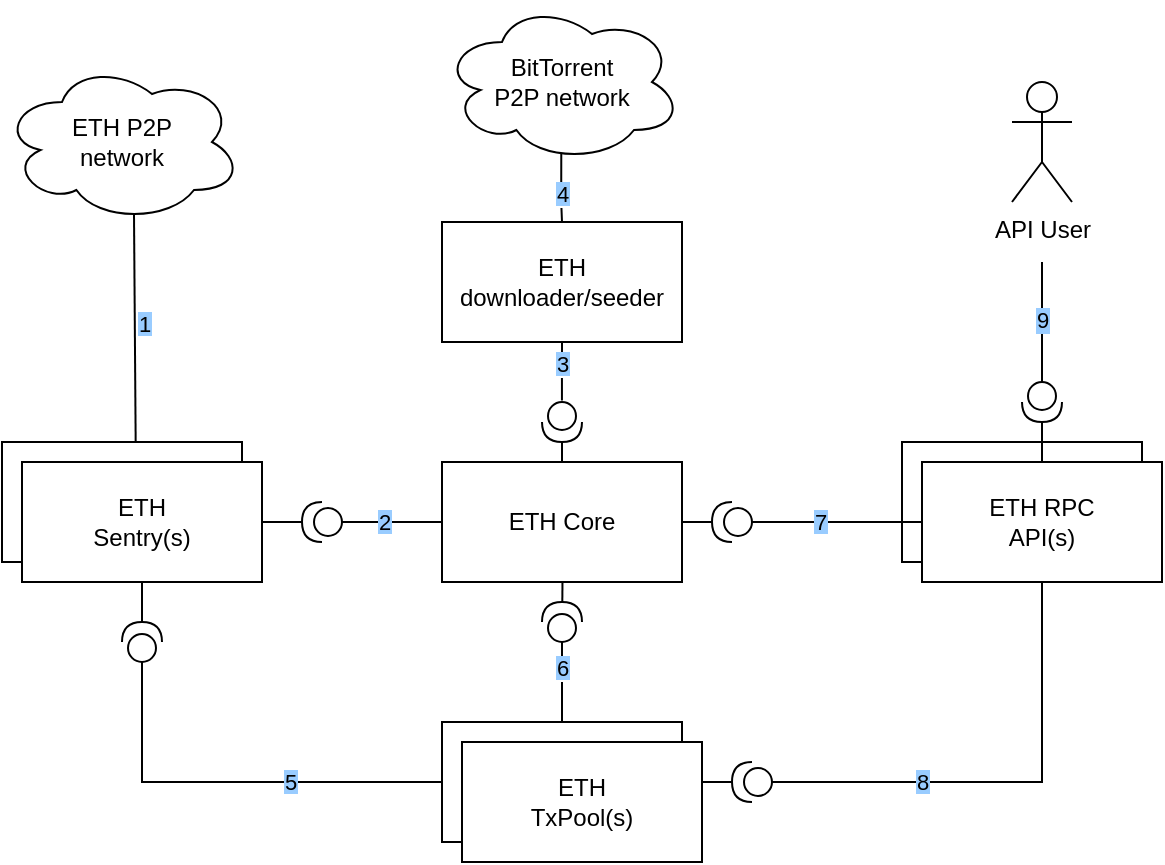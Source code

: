 <mxfile version="15.8.6" type="device"><diagram id="zm_VVzYJtKZjjq5UH-PG" name="Page-1"><mxGraphModel dx="812" dy="479" grid="1" gridSize="10" guides="1" tooltips="1" connect="1" arrows="1" fold="1" page="1" pageScale="1" pageWidth="850" pageHeight="1100" math="0" shadow="0"><root><mxCell id="0"/><mxCell id="1" parent="0"/><mxCell id="4XjkO_b8wDli4vhLmAnY-1" value="&lt;div&gt;ETH P2P &lt;br&gt;&lt;/div&gt;&lt;div&gt;network&lt;/div&gt;" style="ellipse;shape=cloud;whiteSpace=wrap;html=1;" parent="1" vertex="1"><mxGeometry x="50" y="90" width="120" height="80" as="geometry"/></mxCell><mxCell id="4XjkO_b8wDli4vhLmAnY-3" value="" style="rounded=0;whiteSpace=wrap;html=1;" parent="1" vertex="1"><mxGeometry x="50" y="280" width="120" height="60" as="geometry"/></mxCell><mxCell id="4XjkO_b8wDli4vhLmAnY-4" value="&lt;div&gt;ETH&lt;/div&gt;&lt;div&gt;Sentry(s)&lt;br&gt;&lt;/div&gt;" style="rounded=0;whiteSpace=wrap;html=1;" parent="1" vertex="1"><mxGeometry x="60" y="290" width="120" height="60" as="geometry"/></mxCell><mxCell id="4XjkO_b8wDli4vhLmAnY-7" value="" style="rounded=0;whiteSpace=wrap;html=1;" parent="1" vertex="1"><mxGeometry x="270" y="420" width="120" height="60" as="geometry"/></mxCell><mxCell id="4XjkO_b8wDli4vhLmAnY-8" value="&lt;div&gt;ETH&lt;/div&gt;&lt;div&gt;TxPool(s)&lt;br&gt;&lt;/div&gt;" style="rounded=0;whiteSpace=wrap;html=1;" parent="1" vertex="1"><mxGeometry x="280" y="430" width="120" height="60" as="geometry"/></mxCell><mxCell id="4XjkO_b8wDli4vhLmAnY-9" value="" style="rounded=0;whiteSpace=wrap;html=1;" parent="1" vertex="1"><mxGeometry x="500" y="280" width="120" height="60" as="geometry"/></mxCell><mxCell id="4XjkO_b8wDli4vhLmAnY-10" value="&lt;div&gt;ETH RPC&lt;br&gt;&lt;/div&gt;&lt;div&gt;API(s)&lt;br&gt;&lt;/div&gt;" style="rounded=0;whiteSpace=wrap;html=1;" parent="1" vertex="1"><mxGeometry x="510" y="290" width="120" height="60" as="geometry"/></mxCell><mxCell id="4XjkO_b8wDli4vhLmAnY-11" value="ETH Core" style="rounded=0;whiteSpace=wrap;html=1;" parent="1" vertex="1"><mxGeometry x="270" y="290" width="120" height="60" as="geometry"/></mxCell><mxCell id="4XjkO_b8wDli4vhLmAnY-12" value="ETH downloader/seeder" style="rounded=0;whiteSpace=wrap;html=1;" parent="1" vertex="1"><mxGeometry x="270" y="170" width="120" height="60" as="geometry"/></mxCell><mxCell id="4XjkO_b8wDli4vhLmAnY-13" value="&lt;div&gt;API User&lt;/div&gt;" style="shape=umlActor;verticalLabelPosition=bottom;verticalAlign=top;html=1;outlineConnect=0;" parent="1" vertex="1"><mxGeometry x="555" y="100" width="30" height="60" as="geometry"/></mxCell><mxCell id="4XjkO_b8wDli4vhLmAnY-24" value="" style="edgeStyle=orthogonalEdgeStyle;rounded=0;orthogonalLoop=1;jettySize=auto;html=1;endArrow=none;endFill=0;exitX=0.497;exitY=0.949;exitDx=0;exitDy=0;exitPerimeter=0;" parent="1" source="4XjkO_b8wDli4vhLmAnY-14" target="4XjkO_b8wDli4vhLmAnY-12" edge="1"><mxGeometry relative="1" as="geometry"/></mxCell><mxCell id="4XjkO_b8wDli4vhLmAnY-39" value="&lt;span style=&quot;background-color: rgb(153 , 204 , 255)&quot;&gt;4&lt;/span&gt;" style="edgeLabel;html=1;align=center;verticalAlign=middle;resizable=0;points=[];" parent="4XjkO_b8wDli4vhLmAnY-24" vertex="1" connectable="0"><mxGeometry x="0.143" relative="1" as="geometry"><mxPoint as="offset"/></mxGeometry></mxCell><mxCell id="4XjkO_b8wDli4vhLmAnY-14" value="&lt;div&gt;BitTorrent&lt;/div&gt;&lt;div&gt;P2P network&lt;br&gt;&lt;/div&gt;" style="ellipse;shape=cloud;whiteSpace=wrap;html=1;" parent="1" vertex="1"><mxGeometry x="270" y="60" width="120" height="80" as="geometry"/></mxCell><mxCell id="4XjkO_b8wDli4vhLmAnY-15" value="" style="endArrow=none;html=1;rounded=0;entryX=0.55;entryY=0.95;entryDx=0;entryDy=0;entryPerimeter=0;exitX=0.557;exitY=0;exitDx=0;exitDy=0;exitPerimeter=0;" parent="1" source="4XjkO_b8wDli4vhLmAnY-3" target="4XjkO_b8wDli4vhLmAnY-1" edge="1"><mxGeometry width="50" height="50" relative="1" as="geometry"><mxPoint x="100" y="220" as="sourcePoint"/><mxPoint x="150" y="170" as="targetPoint"/></mxGeometry></mxCell><mxCell id="4XjkO_b8wDli4vhLmAnY-37" value="&lt;span style=&quot;background-color: rgb(153 , 204 , 255)&quot;&gt;1&lt;/span&gt;" style="edgeLabel;html=1;align=center;verticalAlign=middle;resizable=0;points=[];" parent="4XjkO_b8wDli4vhLmAnY-15" vertex="1" connectable="0"><mxGeometry x="-0.006" y="-1" relative="1" as="geometry"><mxPoint x="3" y="-3" as="offset"/></mxGeometry></mxCell><mxCell id="4XjkO_b8wDli4vhLmAnY-21" value="" style="edgeStyle=orthogonalEdgeStyle;rounded=0;orthogonalLoop=1;jettySize=auto;html=1;endArrow=none;endFill=0;" parent="1" source="4XjkO_b8wDli4vhLmAnY-16" target="4XjkO_b8wDli4vhLmAnY-4" edge="1"><mxGeometry relative="1" as="geometry"/></mxCell><mxCell id="4XjkO_b8wDli4vhLmAnY-22" value="" style="edgeStyle=orthogonalEdgeStyle;rounded=0;orthogonalLoop=1;jettySize=auto;html=1;endArrow=none;endFill=0;" parent="1" source="4XjkO_b8wDli4vhLmAnY-16" target="4XjkO_b8wDli4vhLmAnY-4" edge="1"><mxGeometry relative="1" as="geometry"/></mxCell><mxCell id="4XjkO_b8wDli4vhLmAnY-16" value="" style="shape=providedRequiredInterface;html=1;verticalLabelPosition=bottom;sketch=0;rotation=-90;" parent="1" vertex="1"><mxGeometry x="110" y="370" width="20" height="20" as="geometry"/></mxCell><mxCell id="4XjkO_b8wDli4vhLmAnY-19" value="" style="edgeStyle=orthogonalEdgeStyle;rounded=0;orthogonalLoop=1;jettySize=auto;html=1;endArrow=none;endFill=0;" parent="1" source="4XjkO_b8wDli4vhLmAnY-18" target="4XjkO_b8wDli4vhLmAnY-11" edge="1"><mxGeometry relative="1" as="geometry"/></mxCell><mxCell id="4XjkO_b8wDli4vhLmAnY-38" value="&lt;span style=&quot;background-color: rgb(153 , 204 , 255)&quot;&gt;2&lt;/span&gt;" style="edgeLabel;html=1;align=center;verticalAlign=middle;resizable=0;points=[];" parent="4XjkO_b8wDli4vhLmAnY-19" vertex="1" connectable="0"><mxGeometry x="-0.175" relative="1" as="geometry"><mxPoint as="offset"/></mxGeometry></mxCell><mxCell id="4XjkO_b8wDli4vhLmAnY-20" value="" style="edgeStyle=orthogonalEdgeStyle;rounded=0;orthogonalLoop=1;jettySize=auto;html=1;endArrow=none;endFill=0;" parent="1" source="4XjkO_b8wDli4vhLmAnY-18" target="4XjkO_b8wDli4vhLmAnY-4" edge="1"><mxGeometry relative="1" as="geometry"/></mxCell><mxCell id="4XjkO_b8wDli4vhLmAnY-18" value="" style="shape=providedRequiredInterface;html=1;verticalLabelPosition=bottom;sketch=0;rotation=-180;" parent="1" vertex="1"><mxGeometry x="200" y="310" width="20" height="20" as="geometry"/></mxCell><mxCell id="4XjkO_b8wDli4vhLmAnY-23" value="" style="endArrow=none;html=1;rounded=0;entryX=0;entryY=0.5;entryDx=0;entryDy=0;entryPerimeter=0;exitX=0;exitY=0.5;exitDx=0;exitDy=0;" parent="1" source="4XjkO_b8wDli4vhLmAnY-7" target="4XjkO_b8wDli4vhLmAnY-16" edge="1"><mxGeometry width="50" height="50" relative="1" as="geometry"><mxPoint x="120" y="460" as="sourcePoint"/><mxPoint x="120" y="410" as="targetPoint"/><Array as="points"><mxPoint x="120" y="450"/></Array></mxGeometry></mxCell><mxCell id="4XjkO_b8wDli4vhLmAnY-41" value="&lt;span style=&quot;background-color: rgb(153 , 204 , 255)&quot;&gt;5&lt;/span&gt;" style="edgeLabel;html=1;align=center;verticalAlign=middle;resizable=0;points=[];" parent="4XjkO_b8wDli4vhLmAnY-23" vertex="1" connectable="0"><mxGeometry x="-0.271" relative="1" as="geometry"><mxPoint as="offset"/></mxGeometry></mxCell><mxCell id="4XjkO_b8wDli4vhLmAnY-25" value="" style="shape=providedRequiredInterface;html=1;verticalLabelPosition=bottom;sketch=0;rotation=90;" parent="1" vertex="1"><mxGeometry x="320" y="260" width="20" height="20" as="geometry"/></mxCell><mxCell id="4XjkO_b8wDli4vhLmAnY-27" value="" style="endArrow=none;html=1;rounded=0;entryX=0.5;entryY=1;entryDx=0;entryDy=0;exitX=-0.037;exitY=0.502;exitDx=0;exitDy=0;exitPerimeter=0;" parent="1" source="4XjkO_b8wDli4vhLmAnY-25" target="4XjkO_b8wDli4vhLmAnY-12" edge="1"><mxGeometry width="50" height="50" relative="1" as="geometry"><mxPoint x="320" y="300" as="sourcePoint"/><mxPoint x="370" y="250" as="targetPoint"/></mxGeometry></mxCell><mxCell id="4XjkO_b8wDli4vhLmAnY-46" value="&lt;span style=&quot;background-color: rgb(153 , 204 , 255)&quot;&gt;3&lt;/span&gt;" style="edgeLabel;html=1;align=center;verticalAlign=middle;resizable=0;points=[];" parent="4XjkO_b8wDli4vhLmAnY-27" vertex="1" connectable="0"><mxGeometry x="0.297" relative="1" as="geometry"><mxPoint as="offset"/></mxGeometry></mxCell><mxCell id="4XjkO_b8wDli4vhLmAnY-28" value="" style="endArrow=none;html=1;rounded=0;exitX=0.5;exitY=0;exitDx=0;exitDy=0;" parent="1" source="4XjkO_b8wDli4vhLmAnY-11" edge="1"><mxGeometry width="50" height="50" relative="1" as="geometry"><mxPoint x="300" y="310" as="sourcePoint"/><mxPoint x="330" y="280" as="targetPoint"/></mxGeometry></mxCell><mxCell id="4XjkO_b8wDli4vhLmAnY-29" value="" style="endArrow=none;html=1;rounded=0;exitX=0;exitY=0.5;exitDx=0;exitDy=0;exitPerimeter=0;" parent="1" source="4XjkO_b8wDli4vhLmAnY-30" edge="1"><mxGeometry width="50" height="50" relative="1" as="geometry"><mxPoint x="570" y="240" as="sourcePoint"/><mxPoint x="570" y="190" as="targetPoint"/></mxGeometry></mxCell><mxCell id="4XjkO_b8wDli4vhLmAnY-36" value="9" style="edgeLabel;html=1;align=center;verticalAlign=middle;resizable=0;points=[];labelBackgroundColor=#99CCFF;" parent="4XjkO_b8wDli4vhLmAnY-29" vertex="1" connectable="0"><mxGeometry x="0.032" y="2" relative="1" as="geometry"><mxPoint x="2" as="offset"/></mxGeometry></mxCell><mxCell id="4XjkO_b8wDli4vhLmAnY-31" value="" style="edgeStyle=orthogonalEdgeStyle;rounded=0;orthogonalLoop=1;jettySize=auto;html=1;endArrow=none;endFill=0;" parent="1" source="4XjkO_b8wDli4vhLmAnY-30" target="4XjkO_b8wDli4vhLmAnY-10" edge="1"><mxGeometry relative="1" as="geometry"/></mxCell><mxCell id="4XjkO_b8wDli4vhLmAnY-30" value="" style="shape=providedRequiredInterface;html=1;verticalLabelPosition=bottom;sketch=0;rotation=90;" parent="1" vertex="1"><mxGeometry x="560" y="250" width="20" height="20" as="geometry"/></mxCell><mxCell id="4XjkO_b8wDli4vhLmAnY-32" value="" style="shape=providedRequiredInterface;html=1;verticalLabelPosition=bottom;sketch=0;rotation=-90;" parent="1" vertex="1"><mxGeometry x="320" y="360" width="20" height="20" as="geometry"/></mxCell><mxCell id="4XjkO_b8wDli4vhLmAnY-47" value="" style="edgeStyle=orthogonalEdgeStyle;rounded=0;orthogonalLoop=1;jettySize=auto;html=1;endArrow=none;endFill=0;" parent="1" source="4XjkO_b8wDli4vhLmAnY-33" target="4XjkO_b8wDli4vhLmAnY-10" edge="1"><mxGeometry relative="1" as="geometry"/></mxCell><mxCell id="4XjkO_b8wDli4vhLmAnY-49" value="&lt;span style=&quot;background-color: rgb(153 , 204 , 255)&quot;&gt;7&lt;/span&gt;" style="edgeLabel;html=1;align=center;verticalAlign=middle;resizable=0;points=[];" parent="4XjkO_b8wDli4vhLmAnY-47" vertex="1" connectable="0"><mxGeometry x="-0.2" y="-2" relative="1" as="geometry"><mxPoint y="-2" as="offset"/></mxGeometry></mxCell><mxCell id="4XjkO_b8wDli4vhLmAnY-48" value="" style="edgeStyle=orthogonalEdgeStyle;rounded=0;orthogonalLoop=1;jettySize=auto;html=1;endArrow=none;endFill=0;" parent="1" source="4XjkO_b8wDli4vhLmAnY-33" target="4XjkO_b8wDli4vhLmAnY-11" edge="1"><mxGeometry relative="1" as="geometry"><Array as="points"><mxPoint x="400" y="320"/><mxPoint x="400" y="320"/></Array></mxGeometry></mxCell><mxCell id="4XjkO_b8wDli4vhLmAnY-33" value="" style="shape=providedRequiredInterface;html=1;verticalLabelPosition=bottom;sketch=0;rotation=-180;" parent="1" vertex="1"><mxGeometry x="405" y="310" width="20" height="20" as="geometry"/></mxCell><mxCell id="4XjkO_b8wDli4vhLmAnY-34" value="" style="endArrow=none;html=1;rounded=0;entryX=0;entryY=0.5;entryDx=0;entryDy=0;entryPerimeter=0;exitX=0.5;exitY=0;exitDx=0;exitDy=0;" parent="1" source="4XjkO_b8wDli4vhLmAnY-7" target="4XjkO_b8wDli4vhLmAnY-32" edge="1"><mxGeometry width="50" height="50" relative="1" as="geometry"><mxPoint x="340" y="430" as="sourcePoint"/><mxPoint x="390" y="380" as="targetPoint"/></mxGeometry></mxCell><mxCell id="4XjkO_b8wDli4vhLmAnY-40" value="&lt;span style=&quot;background-color: rgb(153 , 204 , 255)&quot;&gt;6&lt;br&gt;&lt;/span&gt;" style="edgeLabel;html=1;align=center;verticalAlign=middle;resizable=0;points=[];" parent="4XjkO_b8wDli4vhLmAnY-34" vertex="1" connectable="0"><mxGeometry x="0.357" relative="1" as="geometry"><mxPoint as="offset"/></mxGeometry></mxCell><mxCell id="4XjkO_b8wDli4vhLmAnY-35" value="" style="endArrow=none;html=1;rounded=0;entryX=0.502;entryY=1.001;entryDx=0;entryDy=0;exitX=0.997;exitY=0.508;exitDx=0;exitDy=0;exitPerimeter=0;entryPerimeter=0;" parent="1" source="4XjkO_b8wDli4vhLmAnY-32" target="4XjkO_b8wDli4vhLmAnY-11" edge="1"><mxGeometry width="50" height="50" relative="1" as="geometry"><mxPoint x="320" y="400" as="sourcePoint"/><mxPoint x="370" y="350" as="targetPoint"/></mxGeometry></mxCell><mxCell id="4XjkO_b8wDli4vhLmAnY-43" value="" style="edgeStyle=orthogonalEdgeStyle;rounded=0;orthogonalLoop=1;jettySize=auto;html=1;endArrow=none;endFill=0;" parent="1" source="4XjkO_b8wDli4vhLmAnY-42" edge="1"><mxGeometry relative="1" as="geometry"><mxPoint x="400" y="450" as="targetPoint"/><Array as="points"><mxPoint x="400" y="450"/><mxPoint x="400" y="450"/></Array></mxGeometry></mxCell><mxCell id="4XjkO_b8wDli4vhLmAnY-42" value="" style="shape=providedRequiredInterface;html=1;verticalLabelPosition=bottom;sketch=0;rotation=-180;" parent="1" vertex="1"><mxGeometry x="415" y="440" width="20" height="20" as="geometry"/></mxCell><mxCell id="4XjkO_b8wDli4vhLmAnY-44" value="" style="endArrow=none;html=1;rounded=0;entryX=0;entryY=0.5;entryDx=0;entryDy=0;entryPerimeter=0;exitX=0.5;exitY=1;exitDx=0;exitDy=0;" parent="1" source="4XjkO_b8wDli4vhLmAnY-10" target="4XjkO_b8wDli4vhLmAnY-42" edge="1"><mxGeometry width="50" height="50" relative="1" as="geometry"><mxPoint x="630" y="450" as="sourcePoint"/><mxPoint x="480" y="390" as="targetPoint"/><Array as="points"><mxPoint x="570" y="450"/></Array></mxGeometry></mxCell><mxCell id="4XjkO_b8wDli4vhLmAnY-45" value="&lt;span style=&quot;background-color: rgb(153 , 204 , 255)&quot;&gt;8&lt;/span&gt;" style="edgeLabel;html=1;align=center;verticalAlign=middle;resizable=0;points=[];" parent="4XjkO_b8wDli4vhLmAnY-44" vertex="1" connectable="0"><mxGeometry x="-0.271" relative="1" as="geometry"><mxPoint x="-60" y="14" as="offset"/></mxGeometry></mxCell></root></mxGraphModel></diagram></mxfile>